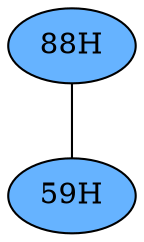// The Round Table
graph {
	"88H" [fillcolor="#66B3FF" style=radial]
	"59H" [fillcolor="#66B3FF" style=radial]
	"88H" -- "59H" [penwidth=1]
}
